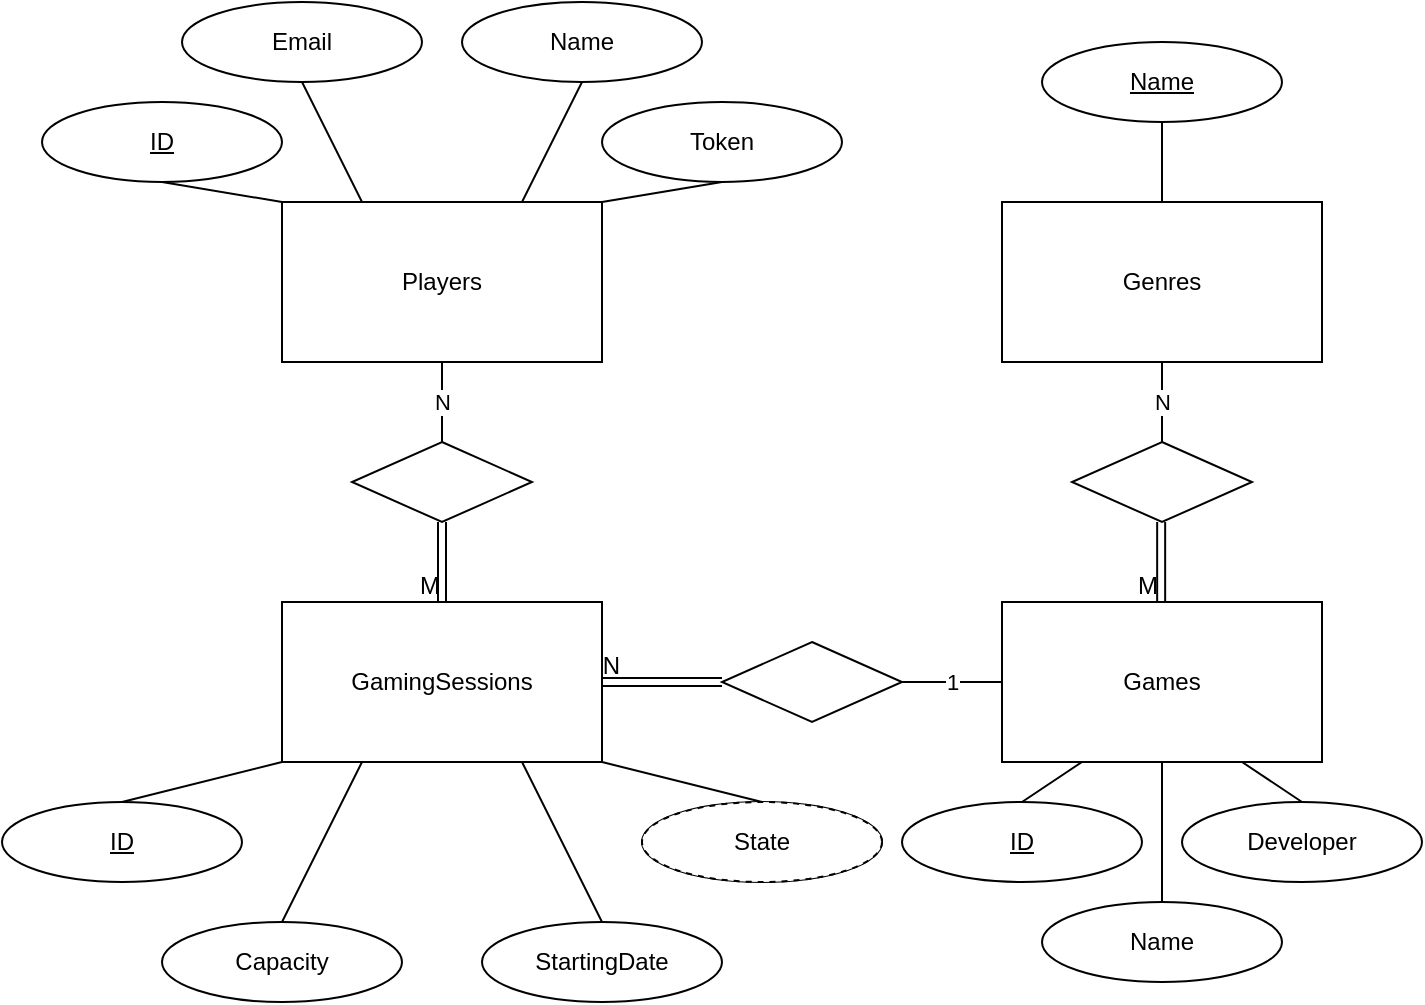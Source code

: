 <mxfile version="21.2.1" type="device">
  <diagram name="Página-1" id="z324TEOrU-183ulHGksf">
    <mxGraphModel dx="1156" dy="573" grid="0" gridSize="10" guides="1" tooltips="1" connect="1" arrows="1" fold="1" page="0" pageScale="1" pageWidth="827" pageHeight="1169" math="0" shadow="0">
      <root>
        <mxCell id="0" />
        <mxCell id="1" parent="0" />
        <mxCell id="6Yoo9tXCnkD-jUMWkpFX-2" value="Players" style="rounded=0;whiteSpace=wrap;html=1;" vertex="1" parent="1">
          <mxGeometry x="160" y="160" width="160" height="80" as="geometry" />
        </mxCell>
        <mxCell id="6Yoo9tXCnkD-jUMWkpFX-3" value="GamingSessions" style="rounded=0;whiteSpace=wrap;html=1;" vertex="1" parent="1">
          <mxGeometry x="160" y="360" width="160" height="80" as="geometry" />
        </mxCell>
        <mxCell id="6Yoo9tXCnkD-jUMWkpFX-4" value="Games" style="rounded=0;whiteSpace=wrap;html=1;" vertex="1" parent="1">
          <mxGeometry x="520" y="360" width="160" height="80" as="geometry" />
        </mxCell>
        <mxCell id="6Yoo9tXCnkD-jUMWkpFX-6" value="Genres" style="rounded=0;whiteSpace=wrap;html=1;" vertex="1" parent="1">
          <mxGeometry x="520" y="160" width="160" height="80" as="geometry" />
        </mxCell>
        <mxCell id="6Yoo9tXCnkD-jUMWkpFX-7" value="" style="rhombus;whiteSpace=wrap;html=1;" vertex="1" parent="1">
          <mxGeometry x="195" y="280" width="90" height="40" as="geometry" />
        </mxCell>
        <mxCell id="6Yoo9tXCnkD-jUMWkpFX-8" value="" style="rhombus;whiteSpace=wrap;html=1;" vertex="1" parent="1">
          <mxGeometry x="380" y="380" width="90" height="40" as="geometry" />
        </mxCell>
        <mxCell id="6Yoo9tXCnkD-jUMWkpFX-9" value="" style="rhombus;whiteSpace=wrap;html=1;" vertex="1" parent="1">
          <mxGeometry x="555" y="280" width="90" height="40" as="geometry" />
        </mxCell>
        <mxCell id="6Yoo9tXCnkD-jUMWkpFX-10" value="N" style="endArrow=none;html=1;rounded=0;exitX=0.5;exitY=0;exitDx=0;exitDy=0;entryX=0.5;entryY=1;entryDx=0;entryDy=0;" edge="1" parent="1" source="6Yoo9tXCnkD-jUMWkpFX-7" target="6Yoo9tXCnkD-jUMWkpFX-2">
          <mxGeometry width="50" height="50" relative="1" as="geometry">
            <mxPoint x="290" y="330" as="sourcePoint" />
            <mxPoint x="340" y="280" as="targetPoint" />
          </mxGeometry>
        </mxCell>
        <mxCell id="6Yoo9tXCnkD-jUMWkpFX-13" value="1" style="endArrow=none;html=1;rounded=0;exitX=1;exitY=0.5;exitDx=0;exitDy=0;entryX=0;entryY=0.5;entryDx=0;entryDy=0;" edge="1" parent="1" source="6Yoo9tXCnkD-jUMWkpFX-8" target="6Yoo9tXCnkD-jUMWkpFX-4">
          <mxGeometry width="50" height="50" relative="1" as="geometry">
            <mxPoint x="270" y="310" as="sourcePoint" />
            <mxPoint x="270" y="270" as="targetPoint" />
          </mxGeometry>
        </mxCell>
        <mxCell id="6Yoo9tXCnkD-jUMWkpFX-15" value="N" style="endArrow=none;html=1;rounded=0;exitX=0.5;exitY=0;exitDx=0;exitDy=0;entryX=0.5;entryY=1;entryDx=0;entryDy=0;" edge="1" parent="1" source="6Yoo9tXCnkD-jUMWkpFX-9" target="6Yoo9tXCnkD-jUMWkpFX-6">
          <mxGeometry width="50" height="50" relative="1" as="geometry">
            <mxPoint x="290" y="330" as="sourcePoint" />
            <mxPoint x="290" y="290" as="targetPoint" />
          </mxGeometry>
        </mxCell>
        <mxCell id="6Yoo9tXCnkD-jUMWkpFX-16" value="Email" style="ellipse;whiteSpace=wrap;html=1;" vertex="1" parent="1">
          <mxGeometry x="110" y="60" width="120" height="40" as="geometry" />
        </mxCell>
        <mxCell id="6Yoo9tXCnkD-jUMWkpFX-18" value="&lt;u&gt;ID&lt;/u&gt;" style="ellipse;whiteSpace=wrap;html=1;" vertex="1" parent="1">
          <mxGeometry x="40" y="110" width="120" height="40" as="geometry" />
        </mxCell>
        <mxCell id="6Yoo9tXCnkD-jUMWkpFX-19" value="Token" style="ellipse;whiteSpace=wrap;html=1;" vertex="1" parent="1">
          <mxGeometry x="320" y="110" width="120" height="40" as="geometry" />
        </mxCell>
        <mxCell id="6Yoo9tXCnkD-jUMWkpFX-20" value="Name" style="ellipse;whiteSpace=wrap;html=1;" vertex="1" parent="1">
          <mxGeometry x="250" y="60" width="120" height="40" as="geometry" />
        </mxCell>
        <mxCell id="6Yoo9tXCnkD-jUMWkpFX-21" value="" style="endArrow=none;html=1;rounded=0;exitX=0.5;exitY=1;exitDx=0;exitDy=0;entryX=0.75;entryY=0;entryDx=0;entryDy=0;" edge="1" parent="1" source="6Yoo9tXCnkD-jUMWkpFX-20" target="6Yoo9tXCnkD-jUMWkpFX-2">
          <mxGeometry width="50" height="50" relative="1" as="geometry">
            <mxPoint x="430" y="240" as="sourcePoint" />
            <mxPoint x="480" y="190" as="targetPoint" />
          </mxGeometry>
        </mxCell>
        <mxCell id="6Yoo9tXCnkD-jUMWkpFX-22" value="" style="endArrow=none;html=1;rounded=0;exitX=0.5;exitY=1;exitDx=0;exitDy=0;entryX=0.25;entryY=0;entryDx=0;entryDy=0;" edge="1" parent="1" source="6Yoo9tXCnkD-jUMWkpFX-16" target="6Yoo9tXCnkD-jUMWkpFX-2">
          <mxGeometry width="50" height="50" relative="1" as="geometry">
            <mxPoint x="320" y="110" as="sourcePoint" />
            <mxPoint x="250" y="170" as="targetPoint" />
          </mxGeometry>
        </mxCell>
        <mxCell id="6Yoo9tXCnkD-jUMWkpFX-23" value="" style="endArrow=none;html=1;rounded=0;exitX=0.5;exitY=1;exitDx=0;exitDy=0;entryX=1;entryY=0;entryDx=0;entryDy=0;" edge="1" parent="1" source="6Yoo9tXCnkD-jUMWkpFX-19" target="6Yoo9tXCnkD-jUMWkpFX-2">
          <mxGeometry width="50" height="50" relative="1" as="geometry">
            <mxPoint x="320" y="110" as="sourcePoint" />
            <mxPoint x="250" y="170" as="targetPoint" />
          </mxGeometry>
        </mxCell>
        <mxCell id="6Yoo9tXCnkD-jUMWkpFX-24" value="" style="endArrow=none;html=1;rounded=0;exitX=0;exitY=0;exitDx=0;exitDy=0;entryX=0.5;entryY=1;entryDx=0;entryDy=0;" edge="1" parent="1" source="6Yoo9tXCnkD-jUMWkpFX-2" target="6Yoo9tXCnkD-jUMWkpFX-18">
          <mxGeometry width="50" height="50" relative="1" as="geometry">
            <mxPoint x="330" y="120" as="sourcePoint" />
            <mxPoint x="260" y="180" as="targetPoint" />
          </mxGeometry>
        </mxCell>
        <mxCell id="6Yoo9tXCnkD-jUMWkpFX-25" value="Capacity" style="ellipse;whiteSpace=wrap;html=1;" vertex="1" parent="1">
          <mxGeometry x="100" y="520" width="120" height="40" as="geometry" />
        </mxCell>
        <mxCell id="6Yoo9tXCnkD-jUMWkpFX-26" value="StartingDate" style="ellipse;whiteSpace=wrap;html=1;" vertex="1" parent="1">
          <mxGeometry x="260" y="520" width="120" height="40" as="geometry" />
        </mxCell>
        <mxCell id="6Yoo9tXCnkD-jUMWkpFX-27" value="&lt;u&gt;ID&lt;/u&gt;" style="ellipse;whiteSpace=wrap;html=1;" vertex="1" parent="1">
          <mxGeometry x="20" y="460" width="120" height="40" as="geometry" />
        </mxCell>
        <mxCell id="6Yoo9tXCnkD-jUMWkpFX-28" value="State" style="ellipse;whiteSpace=wrap;html=1;" vertex="1" parent="1">
          <mxGeometry x="340" y="460" width="120" height="40" as="geometry" />
        </mxCell>
        <mxCell id="6Yoo9tXCnkD-jUMWkpFX-29" value="" style="endArrow=none;html=1;rounded=0;exitX=0;exitY=1;exitDx=0;exitDy=0;entryX=0.5;entryY=0;entryDx=0;entryDy=0;" edge="1" parent="1" source="6Yoo9tXCnkD-jUMWkpFX-3" target="6Yoo9tXCnkD-jUMWkpFX-27">
          <mxGeometry width="50" height="50" relative="1" as="geometry">
            <mxPoint x="170" y="170" as="sourcePoint" />
            <mxPoint x="110" y="160" as="targetPoint" />
          </mxGeometry>
        </mxCell>
        <mxCell id="6Yoo9tXCnkD-jUMWkpFX-30" value="" style="endArrow=none;html=1;rounded=0;exitX=0.25;exitY=1;exitDx=0;exitDy=0;entryX=0.5;entryY=0;entryDx=0;entryDy=0;" edge="1" parent="1" source="6Yoo9tXCnkD-jUMWkpFX-3" target="6Yoo9tXCnkD-jUMWkpFX-25">
          <mxGeometry width="50" height="50" relative="1" as="geometry">
            <mxPoint x="170" y="450" as="sourcePoint" />
            <mxPoint x="90" y="470" as="targetPoint" />
          </mxGeometry>
        </mxCell>
        <mxCell id="6Yoo9tXCnkD-jUMWkpFX-31" value="" style="endArrow=none;html=1;rounded=0;exitX=0.75;exitY=1;exitDx=0;exitDy=0;entryX=0.5;entryY=0;entryDx=0;entryDy=0;" edge="1" parent="1" source="6Yoo9tXCnkD-jUMWkpFX-3" target="6Yoo9tXCnkD-jUMWkpFX-26">
          <mxGeometry width="50" height="50" relative="1" as="geometry">
            <mxPoint x="180" y="460" as="sourcePoint" />
            <mxPoint x="100" y="480" as="targetPoint" />
          </mxGeometry>
        </mxCell>
        <mxCell id="6Yoo9tXCnkD-jUMWkpFX-32" value="" style="endArrow=none;html=1;rounded=0;exitX=0.5;exitY=0;exitDx=0;exitDy=0;entryX=1;entryY=1;entryDx=0;entryDy=0;" edge="1" parent="1" source="6Yoo9tXCnkD-jUMWkpFX-28" target="6Yoo9tXCnkD-jUMWkpFX-3">
          <mxGeometry width="50" height="50" relative="1" as="geometry">
            <mxPoint x="190" y="470" as="sourcePoint" />
            <mxPoint x="110" y="490" as="targetPoint" />
          </mxGeometry>
        </mxCell>
        <mxCell id="6Yoo9tXCnkD-jUMWkpFX-33" value="Name" style="ellipse;whiteSpace=wrap;html=1;" vertex="1" parent="1">
          <mxGeometry x="540" y="510" width="120" height="40" as="geometry" />
        </mxCell>
        <mxCell id="6Yoo9tXCnkD-jUMWkpFX-34" value="&lt;u&gt;ID&lt;/u&gt;" style="ellipse;whiteSpace=wrap;html=1;" vertex="1" parent="1">
          <mxGeometry x="470" y="460" width="120" height="40" as="geometry" />
        </mxCell>
        <mxCell id="6Yoo9tXCnkD-jUMWkpFX-35" value="Developer" style="ellipse;whiteSpace=wrap;html=1;" vertex="1" parent="1">
          <mxGeometry x="610" y="460" width="120" height="40" as="geometry" />
        </mxCell>
        <mxCell id="6Yoo9tXCnkD-jUMWkpFX-36" value="&lt;u&gt;Name&lt;/u&gt;" style="ellipse;whiteSpace=wrap;html=1;" vertex="1" parent="1">
          <mxGeometry x="540" y="80" width="120" height="40" as="geometry" />
        </mxCell>
        <mxCell id="6Yoo9tXCnkD-jUMWkpFX-37" value="" style="endArrow=none;html=1;rounded=0;exitX=0.5;exitY=0;exitDx=0;exitDy=0;entryX=0.25;entryY=1;entryDx=0;entryDy=0;" edge="1" parent="1" source="6Yoo9tXCnkD-jUMWkpFX-34" target="6Yoo9tXCnkD-jUMWkpFX-4">
          <mxGeometry width="50" height="50" relative="1" as="geometry">
            <mxPoint x="570" y="320" as="sourcePoint" />
            <mxPoint x="620" y="270" as="targetPoint" />
          </mxGeometry>
        </mxCell>
        <mxCell id="6Yoo9tXCnkD-jUMWkpFX-38" value="" style="endArrow=none;html=1;rounded=0;exitX=0.5;exitY=0;exitDx=0;exitDy=0;entryX=0.75;entryY=1;entryDx=0;entryDy=0;" edge="1" parent="1" source="6Yoo9tXCnkD-jUMWkpFX-35" target="6Yoo9tXCnkD-jUMWkpFX-4">
          <mxGeometry width="50" height="50" relative="1" as="geometry">
            <mxPoint x="540" y="470" as="sourcePoint" />
            <mxPoint x="570" y="450" as="targetPoint" />
          </mxGeometry>
        </mxCell>
        <mxCell id="6Yoo9tXCnkD-jUMWkpFX-39" value="" style="endArrow=none;html=1;rounded=0;exitX=0.5;exitY=0;exitDx=0;exitDy=0;entryX=0.5;entryY=1;entryDx=0;entryDy=0;" edge="1" parent="1" source="6Yoo9tXCnkD-jUMWkpFX-33" target="6Yoo9tXCnkD-jUMWkpFX-4">
          <mxGeometry width="50" height="50" relative="1" as="geometry">
            <mxPoint x="550" y="480" as="sourcePoint" />
            <mxPoint x="580" y="460" as="targetPoint" />
          </mxGeometry>
        </mxCell>
        <mxCell id="6Yoo9tXCnkD-jUMWkpFX-40" value="" style="endArrow=none;html=1;rounded=0;entryX=0.5;entryY=1;entryDx=0;entryDy=0;" edge="1" parent="1" source="6Yoo9tXCnkD-jUMWkpFX-6" target="6Yoo9tXCnkD-jUMWkpFX-36">
          <mxGeometry width="50" height="50" relative="1" as="geometry">
            <mxPoint x="560" y="490" as="sourcePoint" />
            <mxPoint x="590" y="470" as="targetPoint" />
          </mxGeometry>
        </mxCell>
        <mxCell id="6Yoo9tXCnkD-jUMWkpFX-41" value="State" style="ellipse;whiteSpace=wrap;html=1;align=center;dashed=1;" vertex="1" parent="1">
          <mxGeometry x="340" y="460" width="120" height="40" as="geometry" />
        </mxCell>
        <mxCell id="6Yoo9tXCnkD-jUMWkpFX-42" value="" style="shape=link;html=1;rounded=0;exitX=0.5;exitY=1;exitDx=0;exitDy=0;" edge="1" parent="1" source="6Yoo9tXCnkD-jUMWkpFX-7">
          <mxGeometry relative="1" as="geometry">
            <mxPoint x="240" y="330" as="sourcePoint" />
            <mxPoint x="240" y="360" as="targetPoint" />
          </mxGeometry>
        </mxCell>
        <mxCell id="6Yoo9tXCnkD-jUMWkpFX-43" value="M" style="resizable=0;html=1;whiteSpace=wrap;align=right;verticalAlign=bottom;" connectable="0" vertex="1" parent="6Yoo9tXCnkD-jUMWkpFX-42">
          <mxGeometry x="1" relative="1" as="geometry" />
        </mxCell>
        <mxCell id="6Yoo9tXCnkD-jUMWkpFX-44" value="" style="shape=link;html=1;rounded=0;entryX=1;entryY=0.5;entryDx=0;entryDy=0;exitX=0;exitY=0.5;exitDx=0;exitDy=0;" edge="1" parent="1" source="6Yoo9tXCnkD-jUMWkpFX-8" target="6Yoo9tXCnkD-jUMWkpFX-3">
          <mxGeometry relative="1" as="geometry">
            <mxPoint x="240" y="390" as="sourcePoint" />
            <mxPoint x="400" y="390" as="targetPoint" />
          </mxGeometry>
        </mxCell>
        <mxCell id="6Yoo9tXCnkD-jUMWkpFX-45" value="N" style="resizable=0;html=1;whiteSpace=wrap;align=right;verticalAlign=bottom;" connectable="0" vertex="1" parent="6Yoo9tXCnkD-jUMWkpFX-44">
          <mxGeometry x="1" relative="1" as="geometry">
            <mxPoint x="10" as="offset" />
          </mxGeometry>
        </mxCell>
        <mxCell id="6Yoo9tXCnkD-jUMWkpFX-48" value="" style="shape=link;html=1;rounded=0;exitX=0.5;exitY=1;exitDx=0;exitDy=0;" edge="1" parent="1">
          <mxGeometry relative="1" as="geometry">
            <mxPoint x="599.58" y="320" as="sourcePoint" />
            <mxPoint x="599.58" y="360" as="targetPoint" />
          </mxGeometry>
        </mxCell>
        <mxCell id="6Yoo9tXCnkD-jUMWkpFX-49" value="M" style="resizable=0;html=1;whiteSpace=wrap;align=right;verticalAlign=bottom;" connectable="0" vertex="1" parent="6Yoo9tXCnkD-jUMWkpFX-48">
          <mxGeometry x="1" relative="1" as="geometry" />
        </mxCell>
      </root>
    </mxGraphModel>
  </diagram>
</mxfile>
